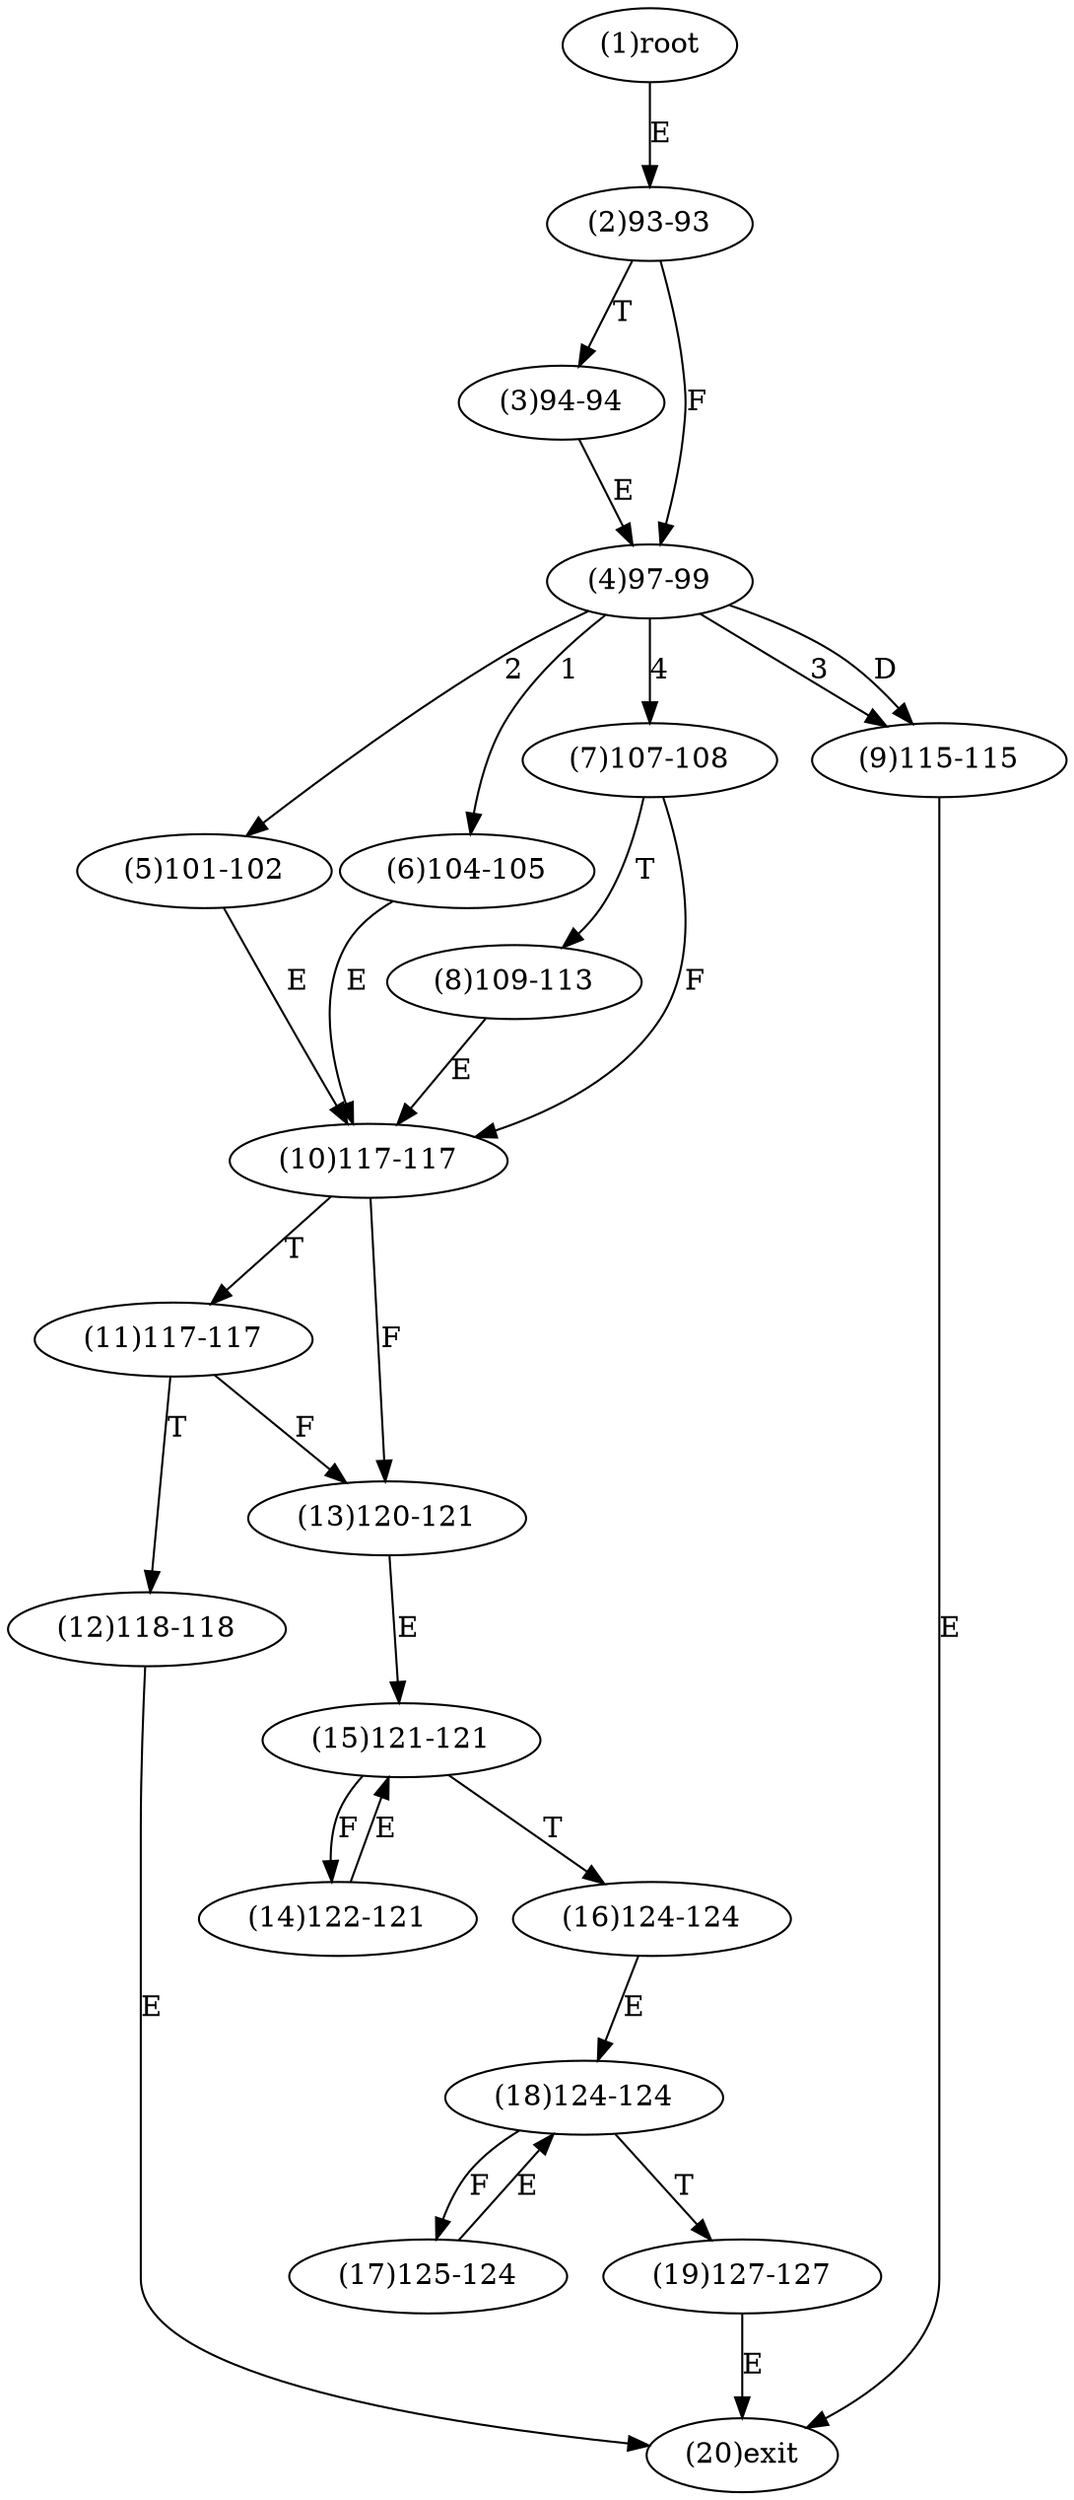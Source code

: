 digraph "" { 
1[ label="(1)root"];
2[ label="(2)93-93"];
3[ label="(3)94-94"];
4[ label="(4)97-99"];
5[ label="(5)101-102"];
6[ label="(6)104-105"];
7[ label="(7)107-108"];
8[ label="(8)109-113"];
9[ label="(9)115-115"];
10[ label="(10)117-117"];
11[ label="(11)117-117"];
12[ label="(12)118-118"];
13[ label="(13)120-121"];
14[ label="(14)122-121"];
15[ label="(15)121-121"];
17[ label="(17)125-124"];
16[ label="(16)124-124"];
19[ label="(19)127-127"];
18[ label="(18)124-124"];
20[ label="(20)exit"];
1->2[ label="E"];
2->4[ label="F"];
2->3[ label="T"];
3->4[ label="E"];
4->6[ label="1"];
4->5[ label="2"];
4->9[ label="3"];
4->7[ label="4"];
4->9[ label="D"];
5->10[ label="E"];
6->10[ label="E"];
7->10[ label="F"];
7->8[ label="T"];
8->10[ label="E"];
9->20[ label="E"];
10->13[ label="F"];
10->11[ label="T"];
11->13[ label="F"];
11->12[ label="T"];
12->20[ label="E"];
13->15[ label="E"];
14->15[ label="E"];
15->14[ label="F"];
15->16[ label="T"];
16->18[ label="E"];
17->18[ label="E"];
18->17[ label="F"];
18->19[ label="T"];
19->20[ label="E"];
}
